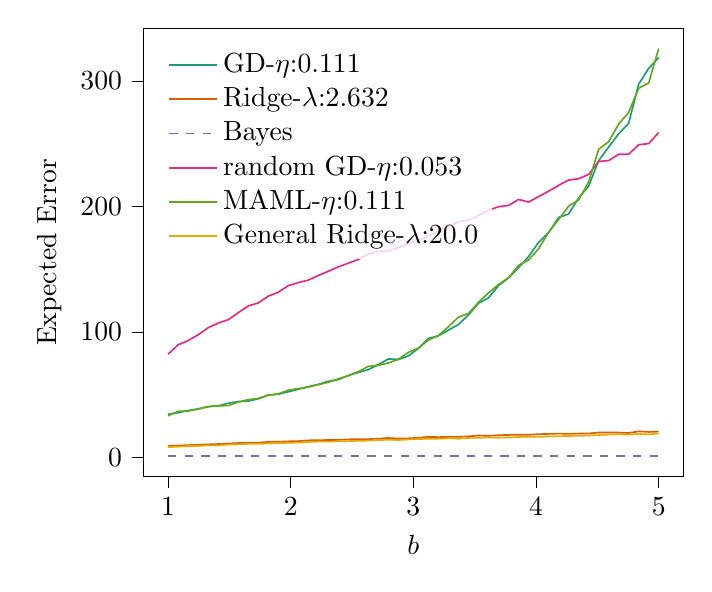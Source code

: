 % This file was created with tikzplotlib v0.10.1.
\begin{tikzpicture}

\definecolor{chocolate217952}{RGB}{217,95,2}
\definecolor{darkcyan27158119}{RGB}{27,158,119}
\definecolor{darkgray176}{RGB}{176,176,176}
\definecolor{deeppink23141138}{RGB}{231,41,138}
\definecolor{lightslategray117112179}{RGB}{117,112,179}
\definecolor{olivedrab10216630}{RGB}{102,166,30}
\definecolor{orange2301712}{RGB}{230,171,2}

\begin{axis}[
legend cell align={left},
legend style={
  fill opacity=0.8,
  draw opacity=1,
  text opacity=1,
  at={(0.03,0.97)},
  anchor=north west,
  draw=none
},
tick align=outside,
tick pos=left,
x grid style={darkgray176},
xlabel={\(\displaystyle b\)},
xmin=0.8, xmax=5.2,
xtick style={color=black},
y grid style={darkgray176},
ylabel={Expected Error},
ymin=-15.234, ymax=341.912,
ytick style={color=black}
]
\addplot [semithick, darkcyan27158119]
table {%
1 34.427
1.082 35.612
1.163 37.346
1.245 38.697
1.327 40.359
1.408 41.046
1.49 43.199
1.571 44.503
1.653 44.888
1.735 46.655
1.816 49.71
1.898 50.381
1.98 52.291
2.061 54.281
2.143 56.375
2.224 58.193
2.306 60.673
2.388 61.985
2.469 65.321
2.551 67.707
2.633 69.979
2.714 73.943
2.796 78.461
2.878 78.026
2.959 80.907
3.041 86.826
3.122 94.789
3.204 96.842
3.286 101.437
3.367 105.854
3.449 113.607
3.531 122.858
3.612 127.13
3.694 136.83
3.776 143.047
3.857 151.195
3.939 159.967
4.02 171.282
4.102 179.134
4.184 191.16
4.265 193.874
4.347 206.67
4.429 216.248
4.51 236.385
4.592 247.315
4.673 257.68
4.755 266.144
4.837 297.412
4.918 309.926
5 318.482
};
\addlegendentry{GD-$\eta$:0.111}
\addplot [semithick, chocolate217952]
table {%
1 9.167
1.082 9.453
1.163 9.774
1.245 10.066
1.327 10.4
1.408 10.64
1.49 11.073
1.571 11.459
1.653 11.497
1.735 11.752
1.816 12.342
1.898 12.49
1.98 12.812
2.061 12.982
2.143 13.589
2.224 13.775
2.306 13.844
2.388 13.966
2.469 14.377
2.551 14.574
2.633 14.592
2.714 14.927
2.796 15.478
2.878 15.008
2.959 15.18
3.041 15.668
3.122 16.348
3.204 16.179
3.286 16.341
3.367 16.34
3.449 16.786
3.531 17.457
3.612 17.185
3.694 17.679
3.776 17.92
3.857 18.039
3.939 17.999
4.02 18.534
4.102 18.728
4.184 18.996
4.265 18.771
4.347 18.994
4.429 19.052
4.51 19.847
4.592 19.807
4.673 19.805
4.755 19.433
4.837 20.792
4.918 20.298
5 20.588
};
\addlegendentry{Ridge-$\lambda$:2.632}
\addplot [semithick, lightslategray117112179, dashed]
table {%
1 1.0
1.082 1.0
1.163 1.0
1.245 1.0
1.327 1.0
1.408 1.0
1.49 1.0
1.571 1.0
1.653 1.0
1.735 1.0
1.816 1.0
1.898 1.0
1.98 1.0
2.061 1.0
2.143 1.0
2.224 1.0
2.306 1.0
2.388 1.0
2.469 1.0
2.551 1.0
2.633 1.0
2.714 1.0
2.796 1.0
2.878 1.0
2.959 1.0
3.041 1.0
3.122 1.0
3.204 1.0
3.286 1.0
3.367 1.0
3.449 1.0
3.531 1.0
3.612 1.0
3.694 1.0
3.776 1.0
3.857 1.0
3.939 1.0
4.02 1.0
4.102 1.0
4.184 1.0
4.265 1.0
4.347 1.0
4.429 1.0
4.51 1.0
4.592 1.0
4.673 1.0
4.755 1.0
4.837 1.0
4.918 1.0
5 1.0
};
\addlegendentry{Bayes}
\addplot [semithick, deeppink23141138]
table {%
1 82.306
1.082 89.779
1.163 93.044
1.245 97.769
1.327 103.374
1.408 107.029
1.49 109.701
1.571 115.209
1.653 120.652
1.735 123.066
1.816 128.466
1.898 131.612
1.98 136.901
2.061 139.253
2.143 141.245
2.224 144.925
2.306 148.299
2.388 151.811
2.469 154.724
2.551 157.707
2.633 162.127
2.714 164.001
2.796 164.444
2.878 167.046
2.959 170.516
3.041 172.617
3.122 176.587
3.204 180.179
3.286 183.747
3.367 187.896
3.449 188.905
3.531 192.849
3.612 196.901
3.694 199.721
3.776 200.766
3.857 205.501
3.939 203.453
4.02 207.762
4.102 212.074
4.184 216.728
4.265 220.97
4.347 222.007
4.429 225.482
4.51 235.735
4.592 236.482
4.673 241.493
4.755 241.537
4.837 249.12
4.918 249.998
5 258.853
};
\addlegendentry{random GD-$\eta$:0.053}
\addplot [semithick, olivedrab10216630]
table {%
1 33.184
1.082 36.785
1.163 36.993
1.245 38.456
1.327 40.615
1.408 41.139
1.49 41.279
1.571 44.068
1.653 46.061
1.735 46.927
1.816 49.511
1.898 50.619
1.98 53.555
2.061 54.822
2.143 56.027
2.224 57.998
2.306 59.851
2.388 62.612
2.469 65.09
2.551 68.374
2.633 72.491
2.714 73.435
2.796 75.211
2.878 78.299
2.959 83.679
3.041 87.188
3.122 93.431
3.204 97.133
3.286 104.114
3.367 111.79
3.449 114.683
3.531 123.577
3.612 131.1
3.694 137.786
3.776 143.163
3.857 153.022
3.939 157.247
4.02 166.1
4.102 179.369
4.184 189.563
4.265 200.111
4.347 205.211
4.429 219.355
4.51 245.394
4.592 251.481
4.673 265.501
4.755 274.769
4.837 294.148
4.918 298.253
5 325.678
};
\addlegendentry{MAML-$\eta$:0.111}
\addplot [semithick, orange2301712]
table {%
1 8.176
1.082 8.543
1.163 9.02
1.245 9.118
1.327 9.636
1.408 9.52
1.49 10.206
1.571 10.377
1.653 10.794
1.735 10.84
1.816 11.055
1.898 11.273
1.98 11.652
2.061 11.836
2.143 12.293
2.224 12.631
2.306 12.558
2.388 12.793
2.469 12.996
2.551 13.197
2.633 13.415
2.714 13.802
2.796 14.052
2.878 13.869
2.959 14.32
3.041 14.727
3.122 14.757
3.204 14.777
3.286 15.306
3.367 14.846
3.449 15.519
3.531 15.665
3.612 15.831
3.694 15.709
3.776 15.998
3.857 16.29
3.939 16.452
4.02 16.384
4.102 16.717
4.184 16.922
4.265 17.083
4.347 17.189
4.429 17.414
4.51 17.87
4.592 18.144
4.673 18.429
4.755 18.228
4.837 18.76
4.918 18.319
5 19.208
};
\addlegendentry{General Ridge-$\lambda$:20.0}
\end{axis}

\end{tikzpicture}

